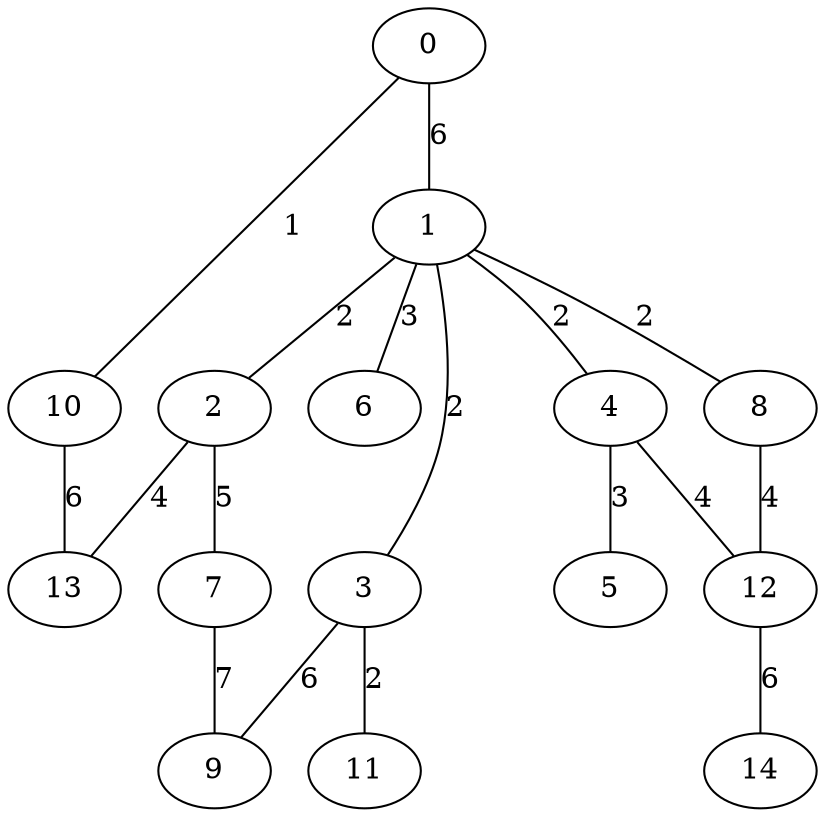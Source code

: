 graph g {
  0 [ habit = 10, size = 67, x = 3, y = 6 ]
  1 [ habit = 9, size = 484, x = 5, y = 6 ]
  2 [ habit = 2, size = 354, x = 4, y = 5 ]
  3 [ base = 2, habit = 4, size = 356, x = 6, y = 3 ]
  4 [ habit = 6, size = 450, x = 6, y = 8 ]
  5 [ habit = 11, size = 409, x = 6, y = 10 ]
  6 [ habit = 2, size = 184, x = 7, y = 4 ]
  7 [ habit = 8, size = 193, x = 2, y = 3 ]
  8 [ habit = 2, size = 183, x = 7, y = 6 ]
  9 [ habit = 3, size = 218, x = 4, y = 1 ]
  10 [ base = 1, habit = 4, size = 58, x = 1, y = 6 ]
  11 [ habit = 2, size = 468, x = 7, y = 2 ]
  12 [ habit = 4, size = 250, x = 8, y = 8 ]
  13 [ habit = 2, size = 491, x = 2, y = 8 ]
  14 [ habit = 12, size = 338, x = 10, y = 10 ]

  0 -- 1 [ label = 6, weight = 6 ]
  0 -- 10 [ label = 1, weight = 1 ]
  1 -- 2 [ label = 2, weight = 2 ]
  1 -- 3 [ label = 2, weight = 2 ]
  1 -- 4 [ label = 2, weight = 2 ]
  1 -- 6 [ label = 3, weight = 3 ]
  1 -- 8 [ label = 2, weight = 2 ]
  2 -- 7 [ label = 5, weight = 5 ]
  2 -- 13 [ label = 4, weight = 4 ]
  3 -- 11 [ label = 2, weight = 2 ]
  3 -- 9 [ label = 6, weight = 6 ]
  4 -- 12 [ label = 4, weight = 4 ]
  4 -- 5 [ label = 3, weight = 3 ]
  7 -- 9 [ label = 7, weight = 7 ]
  8 -- 12 [ label = 4, weight = 4 ]
  10 -- 13 [ label = 6, weight = 6 ]
  12 -- 14 [ label = 6, weight = 6 ]
}
